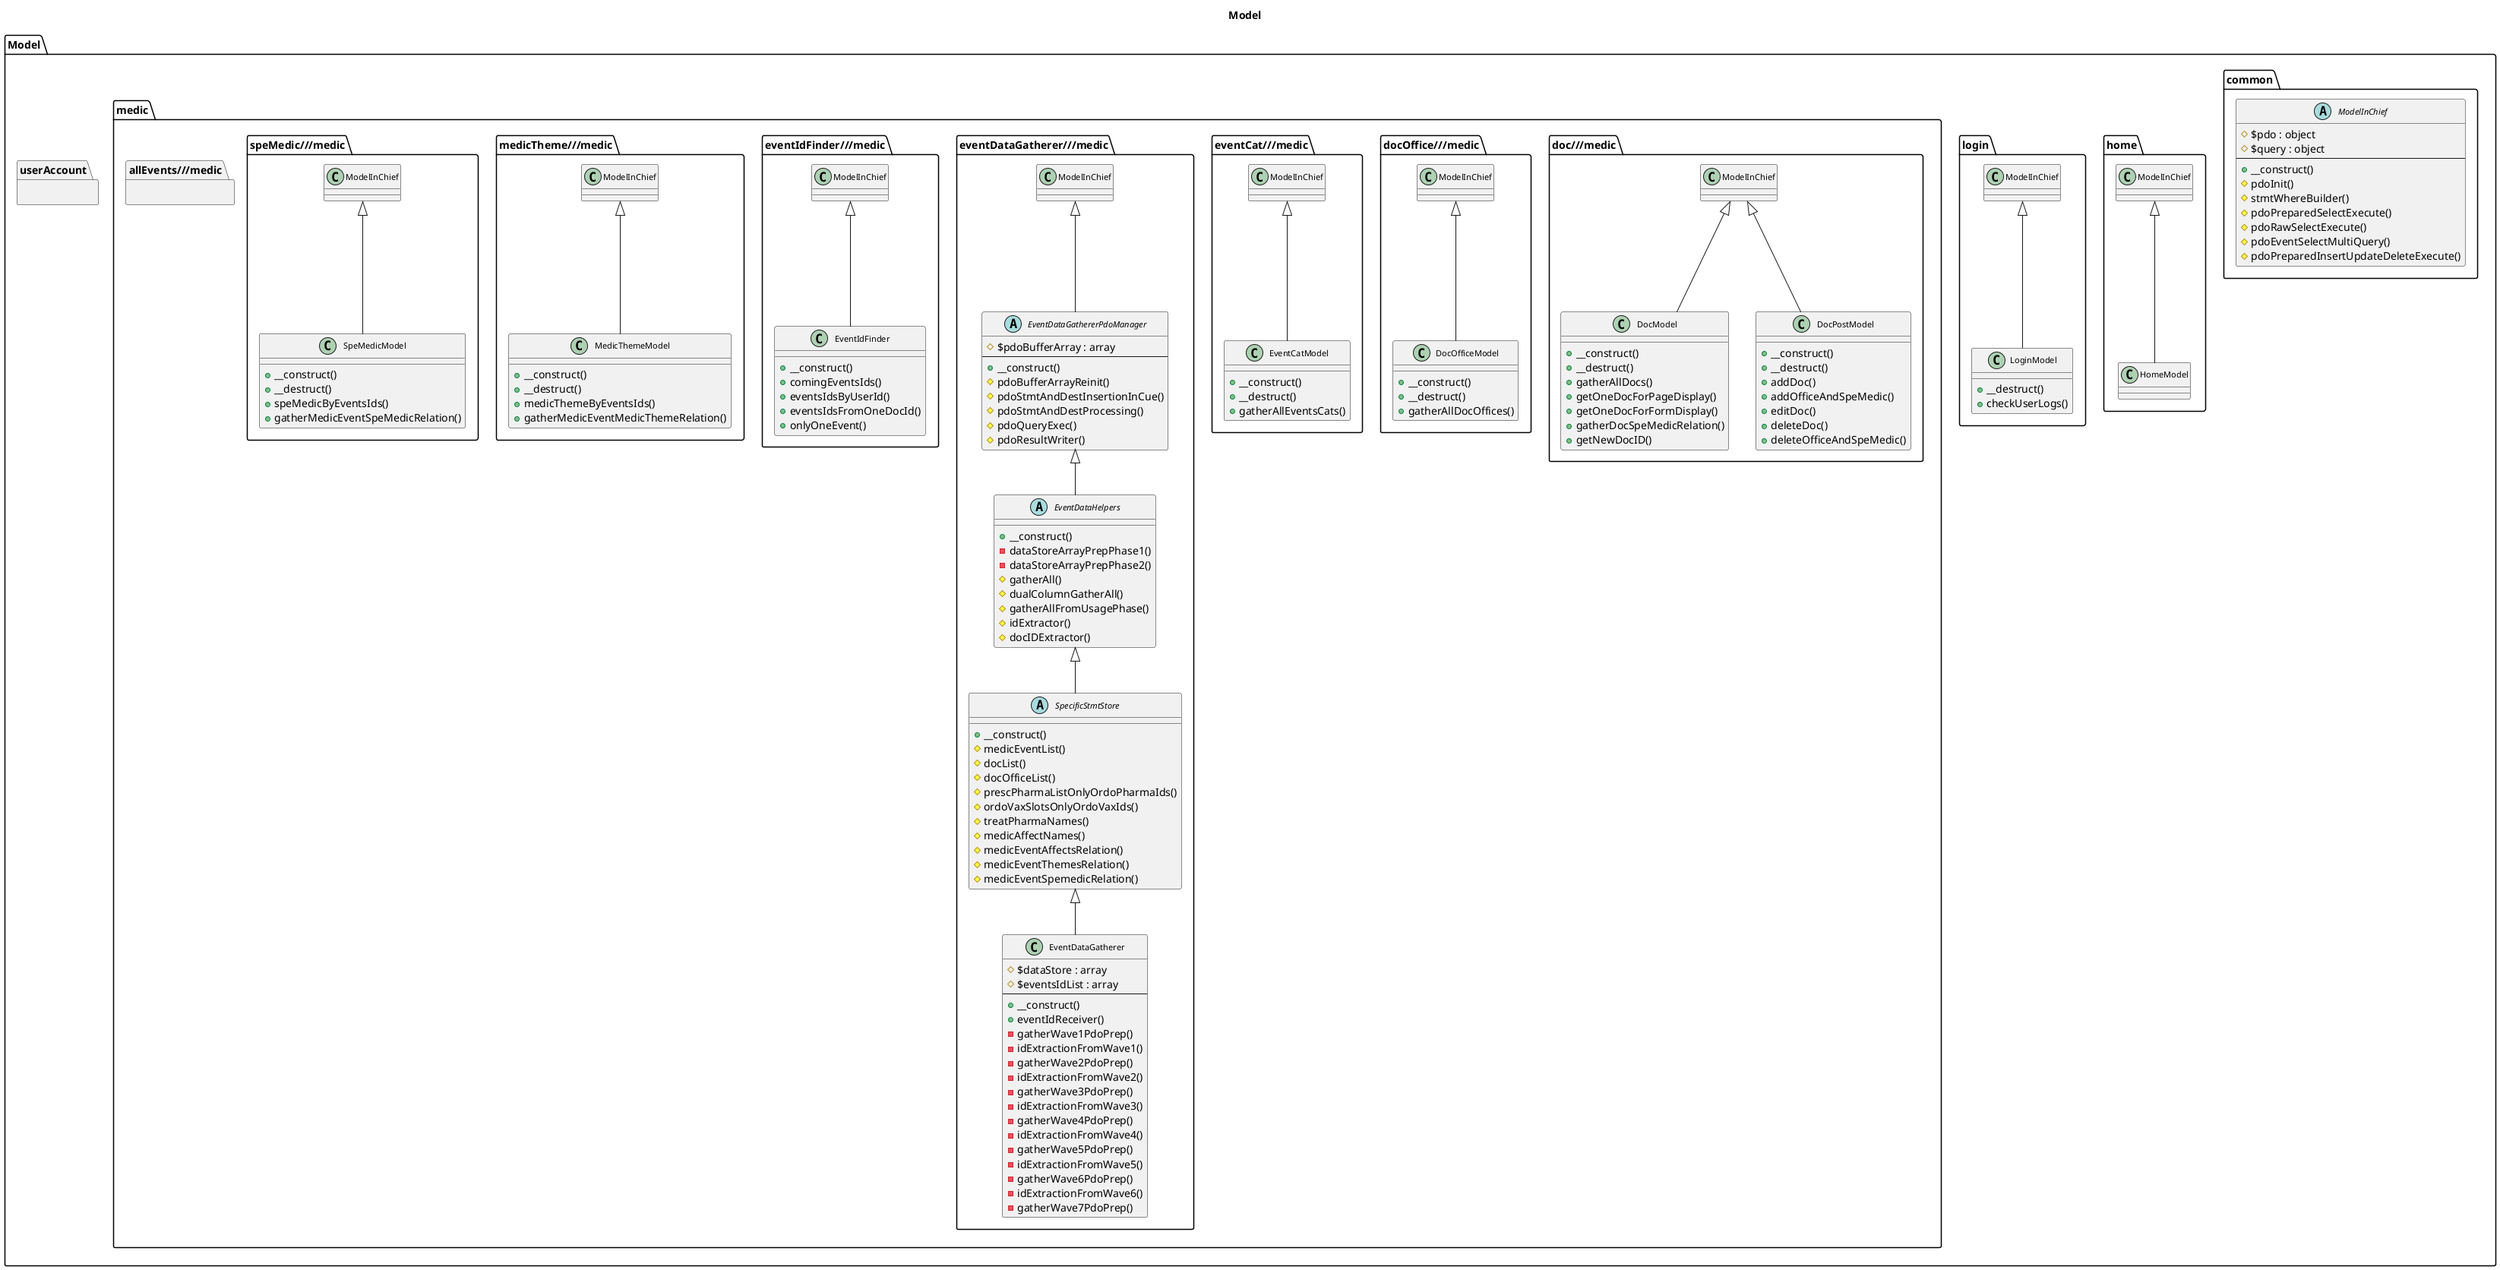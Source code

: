 @startuml
title <b>Model</b>

skinparam ClassFontSize 11
skinparam ClassFontName Verdana



package Model {
    package common {
        abstract class ModelInChief {
            # $pdo : object
            #  $query : object
            --
            + __construct()
            # pdoInit()
            # stmtWhereBuilder()
            # pdoPreparedSelectExecute()
            # pdoRawSelectExecute()
            # pdoEventSelectMultiQuery()
            # pdoPreparedInsertUpdateDeleteExecute()
        }

    }


    package home {
        class HomeModel extends ModelInChief {

        }
    }


    package login {
        class LoginModel extends ModelInChief {
            + __destruct()
            + checkUserLogs()
        }
    }


    package medic {
        package allEvents///medic {

        }


        package doc///medic {
            class DocModel extends ModelInChief {
                + __construct()
                + __destruct()
                + gatherAllDocs()
                + getOneDocForPageDisplay()
                + getOneDocForFormDisplay()
                + gatherDocSpeMedicRelation()
                + getNewDocID()
            }

            class DocPostModel extends ModelInChief {
                + __construct()
                + __destruct()
                + addDoc()
                + addOfficeAndSpeMedic()
                + editDoc()
                + deleteDoc()
                + deleteOfficeAndSpeMedic()
            }
        }


        package docOffice///medic {
            class DocOfficeModel extends ModelInChief {
                + __construct()
                + __destruct()
                + gatherAllDocOffices()
            }
        }

        package eventCat///medic {
            class EventCatModel extends ModelInChief {
                + __construct()
                + __destruct()
                + gatherAllEventsCats()
            }
        }


        package eventDataGatherer///medic {
            abstract class EventDataGathererPdoManager extends ModelInChief {
                # $pdoBufferArray : array
                --
                + __construct()
                # pdoBufferArrayReinit()
                # pdoStmtAndDestInsertionInCue()
                # pdoStmtAndDestProcessing()
                # pdoQueryExec()
                # pdoResultWriter()
            }

            abstract class EventDataHelpers extends EventDataGathererPdoManager{
                + __construct()
                - dataStoreArrayPrepPhase1()
                - dataStoreArrayPrepPhase2()
                # gatherAll()
                # dualColumnGatherAll()
                # gatherAllFromUsagePhase()
                # idExtractor()
                # docIDExtractor()
            }

            abstract class SpecificStmtStore extends EventDataHelpers {
                + __construct()
                # medicEventList()
                # docList()
                # docOfficeList()
                # prescPharmaListOnlyOrdoPharmaIds()
                # ordoVaxSlotsOnlyOrdoVaxIds()
                # treatPharmaNames()
                # medicAffectNames()
                # medicEventAffectsRelation()
                # medicEventThemesRelation()
                # medicEventSpemedicRelation()
            }

            class EventDataGatherer extends SpecificStmtStore {
                # $dataStore : array
                # $eventsIdList : array
                --
                + __construct()
                + eventIdReceiver()
                - gatherWave1PdoPrep()
                - idExtractionFromWave1()
                - gatherWave2PdoPrep()
                - idExtractionFromWave2()
                - gatherWave3PdoPrep()
                - idExtractionFromWave3()
                - gatherWave4PdoPrep()
                - idExtractionFromWave4()
                - gatherWave5PdoPrep()
                - idExtractionFromWave5()
                - gatherWave6PdoPrep()
                - idExtractionFromWave6()
                - gatherWave7PdoPrep()
            }
        }


        package eventIdFinder///medic {
            class EventIdFinder extends ModelInChief {
                + __construct()
                + comingEventsIds()
                + eventsIdsByUserId()
                + eventsIdsFromOneDocId()
                + onlyOneEvent()
            }

        }


        package medicTheme///medic {
            class MedicThemeModel extends ModelInChief {
                + __construct()
                + __destruct()
                + medicThemeByEventsIds()
                + gatherMedicEventMedicThemeRelation()
            }
        }


        package speMedic///medic {
            class SpeMedicModel extends ModelInChief {
                + __construct()
                + __destruct()
                + speMedicByEventsIds()
                + gatherMedicEventSpeMedicRelation()
            }
        }
    }

    package userAccount {

    }
}



@enduml